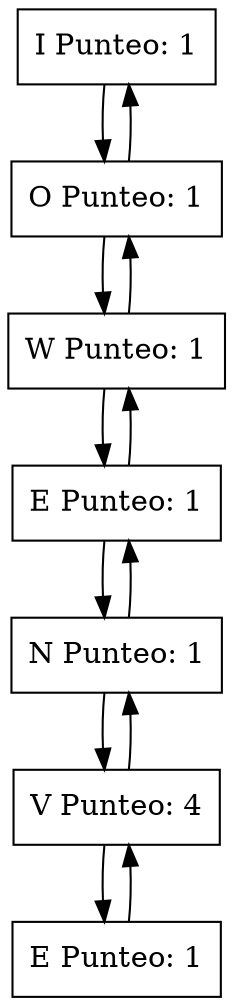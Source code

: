digraph FichasJug1{ 
 linkdir=LR 
nodo0[shape= record label="I
 Punteo: 1"];
nodo1[shape= record label="O
 Punteo: 1"];
nodo2[shape= record label="W
 Punteo: 1"];
nodo3[shape= record label="E
 Punteo: 1"];
nodo4[shape= record label="N
 Punteo: 1"];
nodo5[shape= record label="V
 Punteo: 4"];
nodo6[shape= record label="E
 Punteo: 1"];

nodo0 -> nodo1
nodo1 -> nodo2
nodo1 -> nodo0
nodo2 -> nodo3
nodo2 -> nodo1
nodo3 -> nodo4
nodo3 -> nodo2
nodo4 -> nodo5
nodo4 -> nodo3
nodo5 -> nodo6
nodo5 -> nodo4
nodo6 -> nodo5
}

